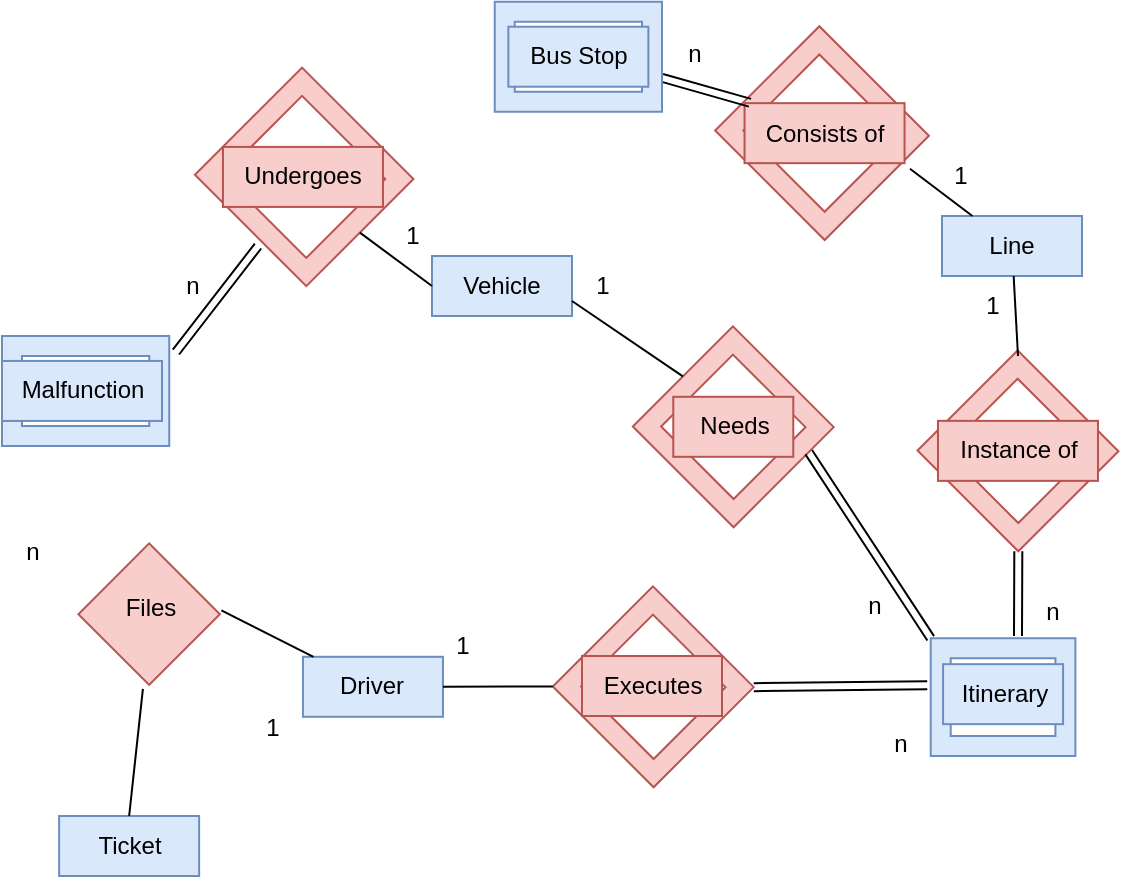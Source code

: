 <mxfile version="20.5.1" type="github">
  <diagram name="Page-1" id="74e2e168-ea6b-b213-b513-2b3c1d86103e">
    <mxGraphModel dx="1038" dy="536" grid="1" gridSize="10" guides="1" tooltips="1" connect="1" arrows="1" fold="1" page="1" pageScale="1" pageWidth="1600" pageHeight="1200" background="#ffffff" math="0" shadow="0">
      <root>
        <mxCell id="0" />
        <mxCell id="1" parent="0" />
        <mxCell id="RQqygvgA-cGsSz0pc4jh-1" value="&lt;div&gt;Vehicle&lt;/div&gt;" style="rounded=0;whiteSpace=wrap;html=1;fillColor=#dae8fc;strokeColor=#6c8ebf;" parent="1" vertex="1">
          <mxGeometry x="275" y="160" width="70" height="30" as="geometry" />
        </mxCell>
        <mxCell id="RQqygvgA-cGsSz0pc4jh-5" value="&lt;div&gt;Driver&lt;/div&gt;" style="rounded=0;whiteSpace=wrap;html=1;fillColor=#dae8fc;strokeColor=#6c8ebf;" parent="1" vertex="1">
          <mxGeometry x="210.48" y="360.4" width="70" height="30" as="geometry" />
        </mxCell>
        <mxCell id="RQqygvgA-cGsSz0pc4jh-11" value="&lt;div&gt;Line&lt;/div&gt;" style="rounded=0;whiteSpace=wrap;html=1;fillColor=#dae8fc;strokeColor=#6c8ebf;" parent="1" vertex="1">
          <mxGeometry x="530" y="140" width="70" height="30" as="geometry" />
        </mxCell>
        <mxCell id="RQqygvgA-cGsSz0pc4jh-14" value="&lt;div&gt;Ticket&lt;/div&gt;" style="rounded=0;whiteSpace=wrap;html=1;fillColor=#dae8fc;strokeColor=#6c8ebf;" parent="1" vertex="1">
          <mxGeometry x="88.57" y="440" width="70" height="30" as="geometry" />
        </mxCell>
        <mxCell id="RQqygvgA-cGsSz0pc4jh-19" value="" style="verticalLabelPosition=bottom;verticalAlign=top;html=1;shape=mxgraph.basic.frame;dx=10;rotation=45;fillColor=#f8cecc;strokeColor=#b85450;" parent="1" vertex="1">
          <mxGeometry x="532.35" y="222.03" width="71.28" height="70.8" as="geometry" />
        </mxCell>
        <mxCell id="RQqygvgA-cGsSz0pc4jh-33" value="Instance of" style="text;html=1;align=center;verticalAlign=middle;resizable=0;points=[];autosize=1;strokeColor=#b85450;fillColor=#f8cecc;" parent="1" vertex="1">
          <mxGeometry x="527.99" y="242.43" width="80" height="30" as="geometry" />
        </mxCell>
        <mxCell id="0TpY3zneYbciwW2qCHmm-1" value="" style="endArrow=none;html=1;rounded=0;" edge="1" parent="1" target="RQqygvgA-cGsSz0pc4jh-11">
          <mxGeometry width="50" height="50" relative="1" as="geometry">
            <mxPoint x="568" y="210" as="sourcePoint" />
            <mxPoint x="574.545" y="320" as="targetPoint" />
          </mxGeometry>
        </mxCell>
        <mxCell id="0TpY3zneYbciwW2qCHmm-2" value="" style="shape=link;html=1;rounded=0;entryX=1;entryY=1;entryDx=0;entryDy=0;entryPerimeter=0;" edge="1" parent="1" target="RQqygvgA-cGsSz0pc4jh-19">
          <mxGeometry width="100" relative="1" as="geometry">
            <mxPoint x="568" y="350" as="sourcePoint" />
            <mxPoint x="580" y="280" as="targetPoint" />
          </mxGeometry>
        </mxCell>
        <mxCell id="0TpY3zneYbciwW2qCHmm-3" value="1" style="text;html=1;align=center;verticalAlign=middle;resizable=0;points=[];autosize=1;strokeColor=none;fillColor=none;" vertex="1" parent="1">
          <mxGeometry x="540" y="170" width="30" height="30" as="geometry" />
        </mxCell>
        <mxCell id="0TpY3zneYbciwW2qCHmm-4" value="n" style="text;html=1;align=center;verticalAlign=middle;resizable=0;points=[];autosize=1;strokeColor=none;fillColor=none;" vertex="1" parent="1">
          <mxGeometry x="570" y="322.83" width="30" height="30" as="geometry" />
        </mxCell>
        <mxCell id="0TpY3zneYbciwW2qCHmm-7" value="" style="verticalLabelPosition=bottom;verticalAlign=top;html=1;shape=mxgraph.basic.frame;dx=10;rotation=45;fillColor=#f8cecc;strokeColor=#b85450;" vertex="1" parent="1">
          <mxGeometry x="350" y="340" width="71.28" height="70.8" as="geometry" />
        </mxCell>
        <mxCell id="0TpY3zneYbciwW2qCHmm-8" value="Executes" style="text;html=1;align=center;verticalAlign=middle;resizable=0;points=[];autosize=1;strokeColor=#b85450;fillColor=#f8cecc;" vertex="1" parent="1">
          <mxGeometry x="350" y="360" width="70" height="30" as="geometry" />
        </mxCell>
        <mxCell id="0TpY3zneYbciwW2qCHmm-10" value="" style="endArrow=none;html=1;rounded=0;exitX=1;exitY=0.5;exitDx=0;exitDy=0;entryX=0;entryY=1;entryDx=0;entryDy=0;entryPerimeter=0;" edge="1" parent="1" source="RQqygvgA-cGsSz0pc4jh-5" target="0TpY3zneYbciwW2qCHmm-7">
          <mxGeometry width="50" height="50" relative="1" as="geometry">
            <mxPoint x="480" y="240" as="sourcePoint" />
            <mxPoint x="574.545" y="320" as="targetPoint" />
          </mxGeometry>
        </mxCell>
        <mxCell id="0TpY3zneYbciwW2qCHmm-11" value="" style="shape=link;html=1;rounded=0;exitX=1;exitY=0;exitDx=0;exitDy=0;exitPerimeter=0;entryX=1.024;entryY=0.601;entryDx=0;entryDy=0;entryPerimeter=0;" edge="1" parent="1" source="0TpY3zneYbciwW2qCHmm-7" target="0TpY3zneYbciwW2qCHmm-65">
          <mxGeometry width="100" relative="1" as="geometry">
            <mxPoint x="480" y="280" as="sourcePoint" />
            <mxPoint x="523.63" y="375" as="targetPoint" />
          </mxGeometry>
        </mxCell>
        <mxCell id="0TpY3zneYbciwW2qCHmm-12" value="1" style="text;html=1;align=center;verticalAlign=middle;resizable=0;points=[];autosize=1;strokeColor=none;fillColor=none;" vertex="1" parent="1">
          <mxGeometry x="275" y="340" width="30" height="30" as="geometry" />
        </mxCell>
        <mxCell id="0TpY3zneYbciwW2qCHmm-13" value="n" style="text;html=1;align=center;verticalAlign=middle;resizable=0;points=[];autosize=1;strokeColor=none;fillColor=none;" vertex="1" parent="1">
          <mxGeometry x="493.63" y="388.86" width="30" height="30" as="geometry" />
        </mxCell>
        <mxCell id="0TpY3zneYbciwW2qCHmm-14" value="" style="verticalLabelPosition=bottom;verticalAlign=top;html=1;shape=mxgraph.basic.frame;dx=10;rotation=45;fillColor=#f8cecc;strokeColor=#b85450;" vertex="1" parent="1">
          <mxGeometry x="390" y="210" width="71.28" height="70.8" as="geometry" />
        </mxCell>
        <mxCell id="0TpY3zneYbciwW2qCHmm-15" value="" style="endArrow=none;html=1;rounded=0;entryX=1;entryY=0.75;entryDx=0;entryDy=0;exitX=0;exitY=0.5;exitDx=0;exitDy=0;exitPerimeter=0;" edge="1" parent="1" source="0TpY3zneYbciwW2qCHmm-14" target="RQqygvgA-cGsSz0pc4jh-1">
          <mxGeometry width="50" height="50" relative="1" as="geometry">
            <mxPoint x="470" y="240" as="sourcePoint" />
            <mxPoint x="564.545" y="320" as="targetPoint" />
          </mxGeometry>
        </mxCell>
        <mxCell id="0TpY3zneYbciwW2qCHmm-16" value="" style="shape=link;html=1;rounded=0;exitX=0;exitY=0;exitDx=71.28;exitDy=17.7;exitPerimeter=0;entryX=1;entryY=1;entryDx=0;entryDy=0;entryPerimeter=0;" edge="1" parent="1" source="0TpY3zneYbciwW2qCHmm-14" target="0TpY3zneYbciwW2qCHmm-65">
          <mxGeometry width="100" relative="1" as="geometry">
            <mxPoint x="470" y="280" as="sourcePoint" />
            <mxPoint x="541.13" y="360" as="targetPoint" />
          </mxGeometry>
        </mxCell>
        <mxCell id="0TpY3zneYbciwW2qCHmm-17" value="Needs" style="text;html=1;align=center;verticalAlign=middle;resizable=0;points=[];autosize=1;strokeColor=#b85450;fillColor=#f8cecc;" vertex="1" parent="1">
          <mxGeometry x="395.64" y="230.4" width="60" height="30" as="geometry" />
        </mxCell>
        <mxCell id="0TpY3zneYbciwW2qCHmm-18" value="1" style="text;html=1;align=center;verticalAlign=middle;resizable=0;points=[];autosize=1;strokeColor=none;fillColor=none;" vertex="1" parent="1">
          <mxGeometry x="345" y="160" width="30" height="30" as="geometry" />
        </mxCell>
        <mxCell id="0TpY3zneYbciwW2qCHmm-19" value="n" style="text;html=1;align=center;verticalAlign=middle;resizable=0;points=[];autosize=1;strokeColor=none;fillColor=none;" vertex="1" parent="1">
          <mxGeometry x="481.27" y="320" width="30" height="30" as="geometry" />
        </mxCell>
        <mxCell id="0TpY3zneYbciwW2qCHmm-36" value="" style="verticalLabelPosition=bottom;verticalAlign=top;html=1;shape=mxgraph.basic.frame;dx=10;rotation=45;fillColor=#f8cecc;strokeColor=#b85450;" vertex="1" parent="1">
          <mxGeometry x="431.27" y="61.72" width="77.47" height="73.72" as="geometry" />
        </mxCell>
        <mxCell id="0TpY3zneYbciwW2qCHmm-37" value="Consists of" style="text;html=1;align=center;verticalAlign=middle;resizable=0;points=[];autosize=1;strokeColor=#b85450;fillColor=#f8cecc;" vertex="1" parent="1">
          <mxGeometry x="431.27" y="83.58" width="80" height="30" as="geometry" />
        </mxCell>
        <mxCell id="0TpY3zneYbciwW2qCHmm-38" value="" style="endArrow=none;html=1;rounded=0;exitX=1.034;exitY=1.093;exitDx=0;exitDy=0;exitPerimeter=0;" edge="1" parent="1" source="0TpY3zneYbciwW2qCHmm-37" target="RQqygvgA-cGsSz0pc4jh-11">
          <mxGeometry width="50" height="50" relative="1" as="geometry">
            <mxPoint x="470" y="160" as="sourcePoint" />
            <mxPoint x="564.545" y="240" as="targetPoint" />
          </mxGeometry>
        </mxCell>
        <mxCell id="0TpY3zneYbciwW2qCHmm-39" value="" style="shape=link;html=1;rounded=0;exitX=0;exitY=0;exitDx=0;exitDy=16.927;entryX=0.034;entryY=-0.007;entryDx=0;entryDy=0;entryPerimeter=0;exitPerimeter=0;" edge="1" parent="1" source="0TpY3zneYbciwW2qCHmm-75" target="0TpY3zneYbciwW2qCHmm-37">
          <mxGeometry width="100" relative="1" as="geometry">
            <mxPoint x="395.64" y="70" as="sourcePoint" />
            <mxPoint x="430" y="80" as="targetPoint" />
          </mxGeometry>
        </mxCell>
        <mxCell id="0TpY3zneYbciwW2qCHmm-40" value="" style="verticalLabelPosition=bottom;verticalAlign=top;html=1;shape=mxgraph.basic.frame;dx=10;rotation=45;fillColor=#f8cecc;strokeColor=#b85450;" vertex="1" parent="1">
          <mxGeometry x="171.7" y="82.57" width="78.78" height="75.78" as="geometry" />
        </mxCell>
        <mxCell id="0TpY3zneYbciwW2qCHmm-41" value="Undergoes" style="text;html=1;align=center;verticalAlign=middle;resizable=0;points=[];autosize=1;strokeColor=#b85450;fillColor=#f8cecc;" vertex="1" parent="1">
          <mxGeometry x="170.48" y="105.46" width="80" height="30" as="geometry" />
        </mxCell>
        <mxCell id="0TpY3zneYbciwW2qCHmm-47" value="" style="endArrow=none;html=1;rounded=0;exitX=0;exitY=0.5;exitDx=0;exitDy=0;entryX=1;entryY=0.5;entryDx=0;entryDy=0;entryPerimeter=0;" edge="1" parent="1" source="RQqygvgA-cGsSz0pc4jh-1" target="0TpY3zneYbciwW2qCHmm-40">
          <mxGeometry width="50" height="50" relative="1" as="geometry">
            <mxPoint x="440" y="190" as="sourcePoint" />
            <mxPoint x="534.545" y="270" as="targetPoint" />
          </mxGeometry>
        </mxCell>
        <mxCell id="0TpY3zneYbciwW2qCHmm-48" value="1" style="text;html=1;align=center;verticalAlign=middle;resizable=0;points=[];autosize=1;strokeColor=none;fillColor=none;" vertex="1" parent="1">
          <mxGeometry x="250.48" y="135.46" width="30" height="30" as="geometry" />
        </mxCell>
        <mxCell id="0TpY3zneYbciwW2qCHmm-49" value="" style="shape=link;html=1;rounded=0;exitX=-0.04;exitY=0.854;exitDx=0;exitDy=0;entryX=0.603;entryY=1.038;entryDx=0;entryDy=0;entryPerimeter=0;exitPerimeter=0;" edge="1" parent="1" source="0TpY3zneYbciwW2qCHmm-79" target="0TpY3zneYbciwW2qCHmm-40">
          <mxGeometry width="100" relative="1" as="geometry">
            <mxPoint x="160" y="207.03" as="sourcePoint" />
            <mxPoint x="540" y="230" as="targetPoint" />
          </mxGeometry>
        </mxCell>
        <mxCell id="0TpY3zneYbciwW2qCHmm-50" value="n" style="text;html=1;align=center;verticalAlign=middle;resizable=0;points=[];autosize=1;strokeColor=none;fillColor=none;" vertex="1" parent="1">
          <mxGeometry x="140.48" y="160" width="30" height="30" as="geometry" />
        </mxCell>
        <mxCell id="0TpY3zneYbciwW2qCHmm-51" value="n" style="text;html=1;align=center;verticalAlign=middle;resizable=0;points=[];autosize=1;strokeColor=none;fillColor=none;" vertex="1" parent="1">
          <mxGeometry x="391.28" y="43.91" width="30" height="30" as="geometry" />
        </mxCell>
        <mxCell id="0TpY3zneYbciwW2qCHmm-54" value="1" style="text;html=1;align=center;verticalAlign=middle;resizable=0;points=[];autosize=1;strokeColor=none;fillColor=none;" vertex="1" parent="1">
          <mxGeometry x="523.63" y="105.46" width="30" height="30" as="geometry" />
        </mxCell>
        <mxCell id="0TpY3zneYbciwW2qCHmm-59" value="" style="endArrow=none;html=1;rounded=0;exitX=1;exitY=0;exitDx=0;exitDy=0;exitPerimeter=0;" edge="1" parent="1" target="RQqygvgA-cGsSz0pc4jh-5">
          <mxGeometry width="50" height="50" relative="1" as="geometry">
            <mxPoint x="169.706" y="337.195" as="sourcePoint" />
            <mxPoint x="424.545" y="340" as="targetPoint" />
          </mxGeometry>
        </mxCell>
        <mxCell id="0TpY3zneYbciwW2qCHmm-60" value="" style="endArrow=none;html=1;rounded=0;exitX=0.5;exitY=0;exitDx=0;exitDy=0;entryX=1;entryY=1;entryDx=0;entryDy=0;entryPerimeter=0;" edge="1" parent="1" source="RQqygvgA-cGsSz0pc4jh-14">
          <mxGeometry width="50" height="50" relative="1" as="geometry">
            <mxPoint x="130" y="430" as="sourcePoint" />
            <mxPoint x="130.455" y="376.446" as="targetPoint" />
          </mxGeometry>
        </mxCell>
        <mxCell id="0TpY3zneYbciwW2qCHmm-61" value="1" style="text;html=1;align=center;verticalAlign=middle;resizable=0;points=[];autosize=1;strokeColor=none;fillColor=none;" vertex="1" parent="1">
          <mxGeometry x="180.48" y="380.8" width="30" height="30" as="geometry" />
        </mxCell>
        <mxCell id="0TpY3zneYbciwW2qCHmm-62" value="n" style="text;html=1;align=center;verticalAlign=middle;resizable=0;points=[];autosize=1;strokeColor=none;fillColor=none;" vertex="1" parent="1">
          <mxGeometry x="60" y="292.83" width="30" height="30" as="geometry" />
        </mxCell>
        <mxCell id="0TpY3zneYbciwW2qCHmm-65" value="" style="verticalLabelPosition=bottom;verticalAlign=top;html=1;shape=mxgraph.basic.frame;dx=10;rotation=-180;fillColor=#dae8fc;strokeColor=#6c8ebf;" vertex="1" parent="1">
          <mxGeometry x="524.36" y="351.15" width="72.35" height="58.86" as="geometry" />
        </mxCell>
        <mxCell id="0TpY3zneYbciwW2qCHmm-70" value="Itinerary" style="text;html=1;align=center;verticalAlign=middle;resizable=0;points=[];autosize=1;strokeColor=#6c8ebf;fillColor=#dae8fc;" vertex="1" parent="1">
          <mxGeometry x="530.54" y="364.08" width="60" height="30" as="geometry" />
        </mxCell>
        <mxCell id="0TpY3zneYbciwW2qCHmm-75" value="" style="verticalLabelPosition=bottom;verticalAlign=top;html=1;shape=mxgraph.basic.frame;dx=10;rotation=-180;fillColor=#dae8fc;strokeColor=#6c8ebf;" vertex="1" parent="1">
          <mxGeometry x="306.37" y="32.89" width="83.63" height="54.94" as="geometry" />
        </mxCell>
        <mxCell id="0TpY3zneYbciwW2qCHmm-76" value="Bus Stop" style="text;html=1;align=center;verticalAlign=middle;resizable=0;points=[];autosize=1;strokeColor=#6c8ebf;fillColor=#dae8fc;" vertex="1" parent="1">
          <mxGeometry x="313.18" y="45.36" width="70" height="30" as="geometry" />
        </mxCell>
        <mxCell id="0TpY3zneYbciwW2qCHmm-79" value="" style="verticalLabelPosition=bottom;verticalAlign=top;html=1;shape=mxgraph.basic.frame;dx=10;rotation=-180;fillColor=#dae8fc;strokeColor=#6c8ebf;" vertex="1" parent="1">
          <mxGeometry x="60" y="200" width="83.63" height="54.94" as="geometry" />
        </mxCell>
        <mxCell id="0TpY3zneYbciwW2qCHmm-80" value="Malfunction" style="text;html=1;align=center;verticalAlign=middle;resizable=0;points=[];autosize=1;strokeColor=#6c8ebf;fillColor=#dae8fc;" vertex="1" parent="1">
          <mxGeometry x="60" y="212.47" width="80" height="30" as="geometry" />
        </mxCell>
        <mxCell id="0TpY3zneYbciwW2qCHmm-83" value="" style="whiteSpace=wrap;html=1;aspect=fixed;fillColor=#f8cecc;rotation=45;strokeColor=#b85450;" vertex="1" parent="1">
          <mxGeometry x="108.57" y="314.08" width="50" height="50" as="geometry" />
        </mxCell>
        <mxCell id="0TpY3zneYbciwW2qCHmm-58" value="Files" style="text;html=1;align=center;verticalAlign=middle;resizable=0;points=[];autosize=1;strokeColor=none;fillColor=none;" vertex="1" parent="1">
          <mxGeometry x="108.57" y="321.15" width="50" height="30" as="geometry" />
        </mxCell>
      </root>
    </mxGraphModel>
  </diagram>
</mxfile>
